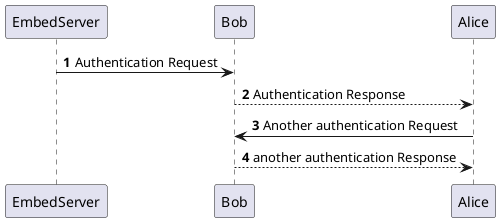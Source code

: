 @startuml
'https://plantuml.com/sequence-diagram

autonumber

EmbedServer -> Bob: Authentication Request
Bob --> Alice: Authentication Response

Alice -> Bob: Another authentication Request
Alice <-- Bob: another authentication Response
@enduml